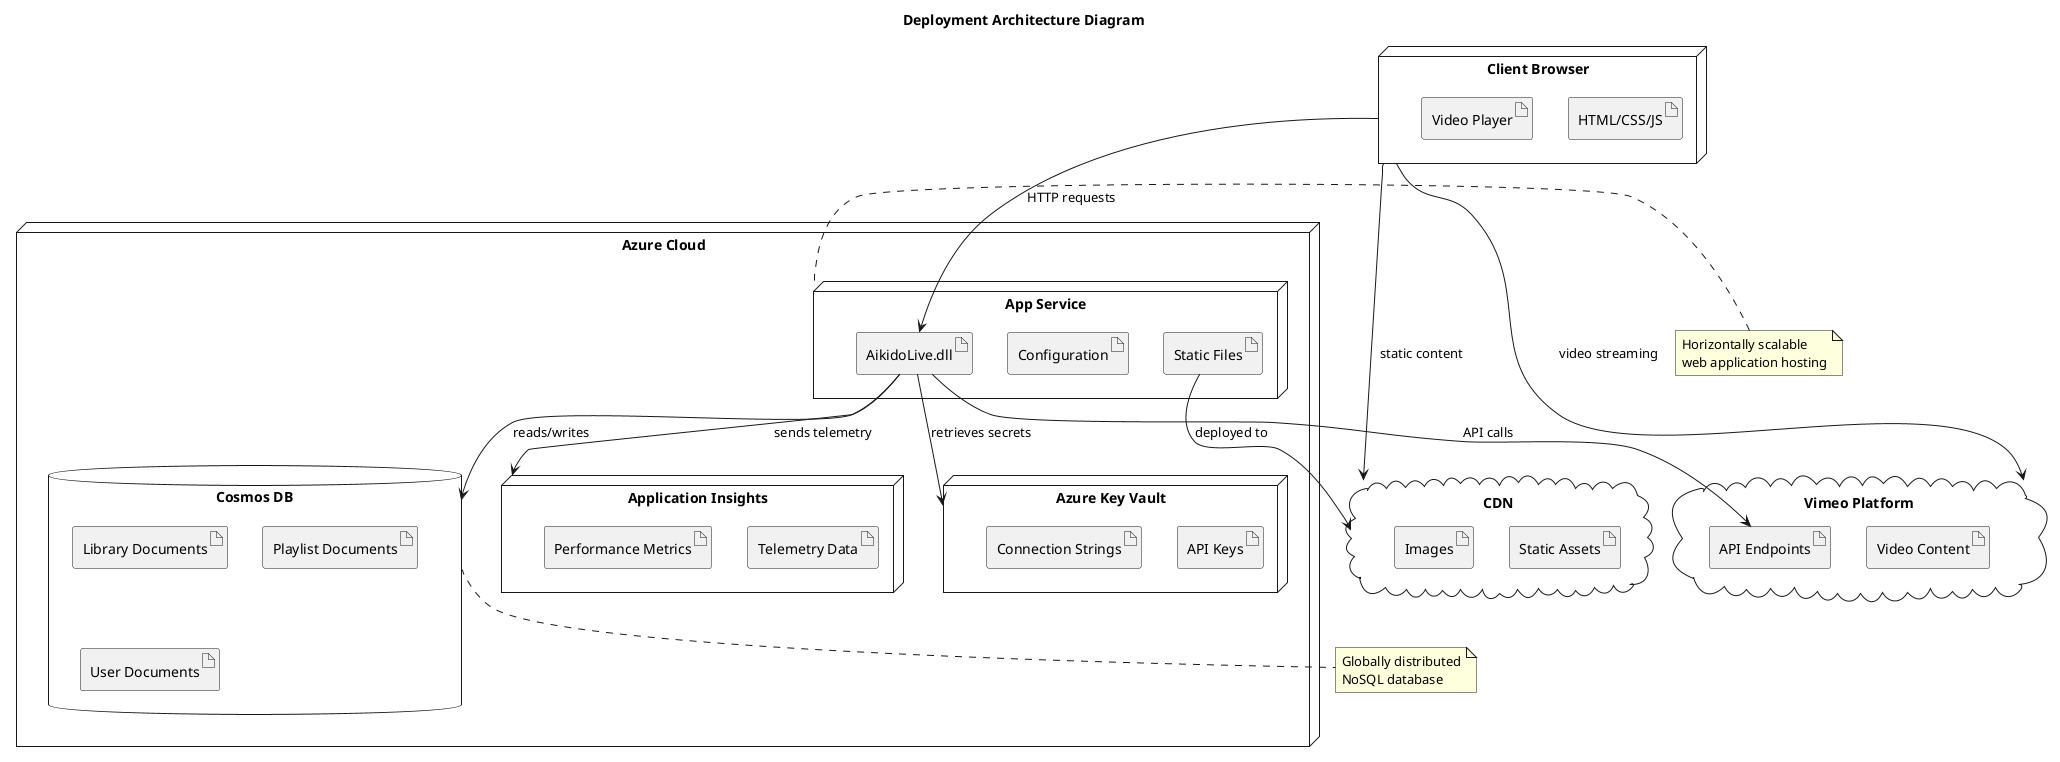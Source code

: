 @startuml arch-deployment-diagram


title Deployment Architecture Diagram

node "Azure Cloud" {
  
  node "App Service" as appservice {
    artifact "AikidoLive.dll" as app
    artifact "Configuration" as appconfig
    artifact "Static Files" as static
  }
  
  database "Cosmos DB" as cosmosdb {
    artifact "Library Documents" as libdata
    artifact "Playlist Documents" as playlistdata
    artifact "User Documents" as userdata
  }
  
  node "Application Insights" as insights {
    artifact "Telemetry Data" as telemetry
    artifact "Performance Metrics" as metrics
  }
  
  node "Azure Key Vault" as keyvault {
    artifact "API Keys" as keys
    artifact "Connection Strings" as connstrings
  }
}

cloud "Vimeo Platform" as vimeo {
  artifact "Video Content" as videos
  artifact "API Endpoints" as vimeoapi
}

node "Client Browser" as browser {
  artifact "HTML/CSS/JS" as clientcode
  artifact "Video Player" as player
}

cloud "CDN" as cdn {
  artifact "Static Assets" as cdnassets
  artifact "Images" as images
}

' Deployment relationships
app --> cosmosdb : reads/writes
app --> vimeoapi : API calls
app --> insights : sends telemetry
app --> keyvault : retrieves secrets
browser --> app : HTTP requests
browser --> vimeo : video streaming
browser --> cdn : static content
static --> cdn : deployed to

note right of appservice
  Horizontally scalable
  web application hosting
end note

note bottom of cosmosdb
  Globally distributed
  NoSQL database
end note

@enduml
